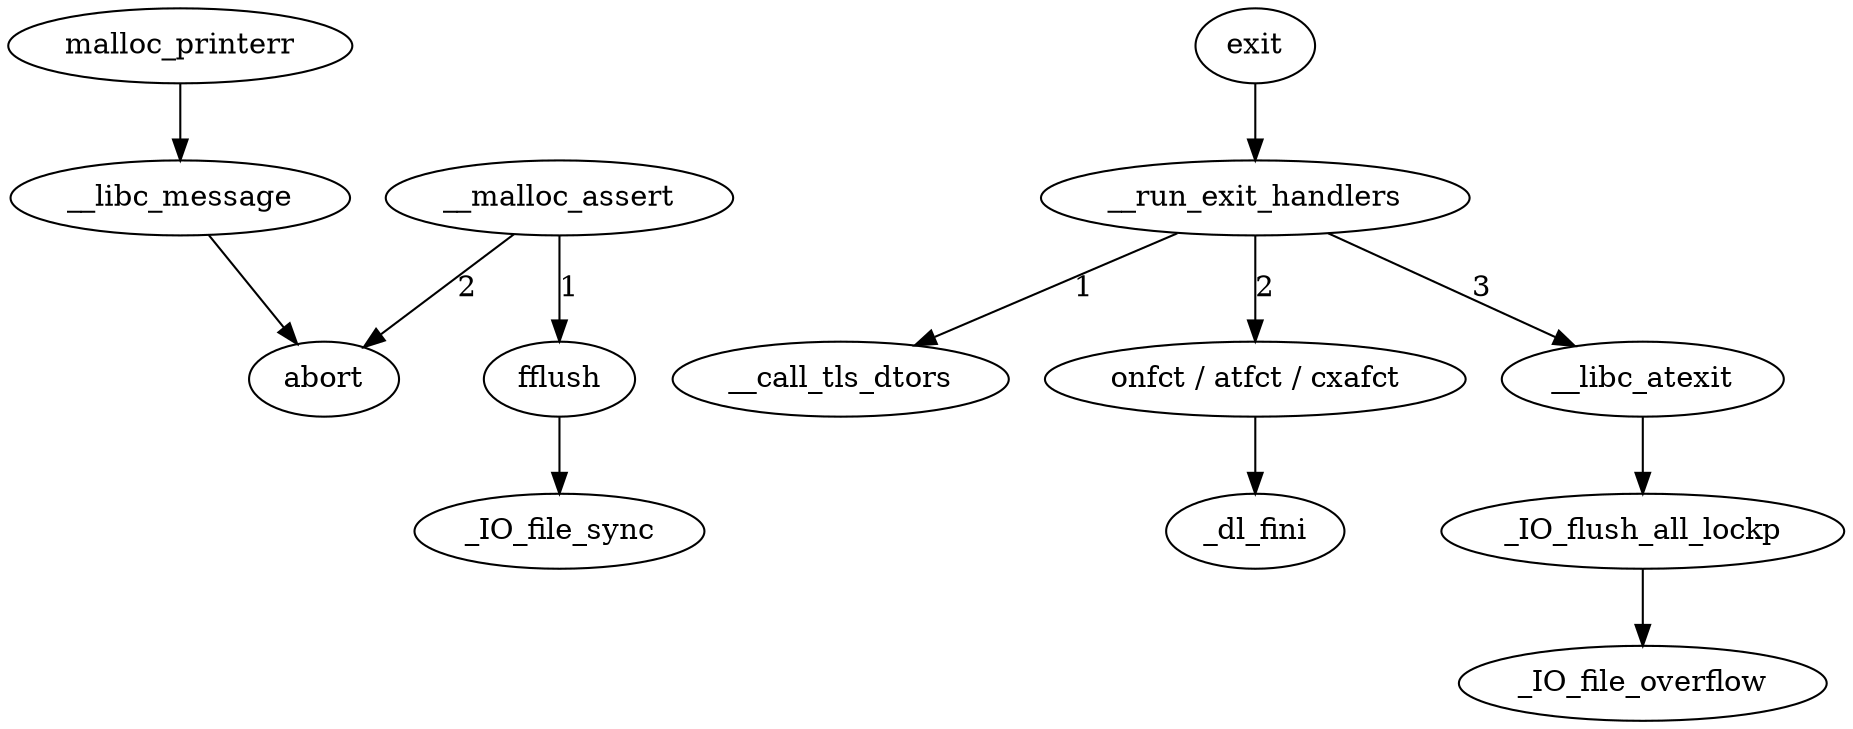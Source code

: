 digraph {
  malloc_printerr -> __libc_message -> abort;
  exit -> __run_exit_handlers;
  __run_exit_handlers -> __call_tls_dtors [label = "1"];
  __run_exit_handlers -> "onfct / atfct / cxafct" [label = "2"];
  __run_exit_handlers -> __libc_atexit [label = "3"];
  "onfct / atfct / cxafct" -> _dl_fini;
  __libc_atexit ->_IO_flush_all_lockp;

  _IO_flush_all_lockp -> _IO_file_overflow;
  __malloc_assert -> fflush [label = "1"];
  __malloc_assert -> abort [label = "2"];
  fflush -> _IO_file_sync;
}
